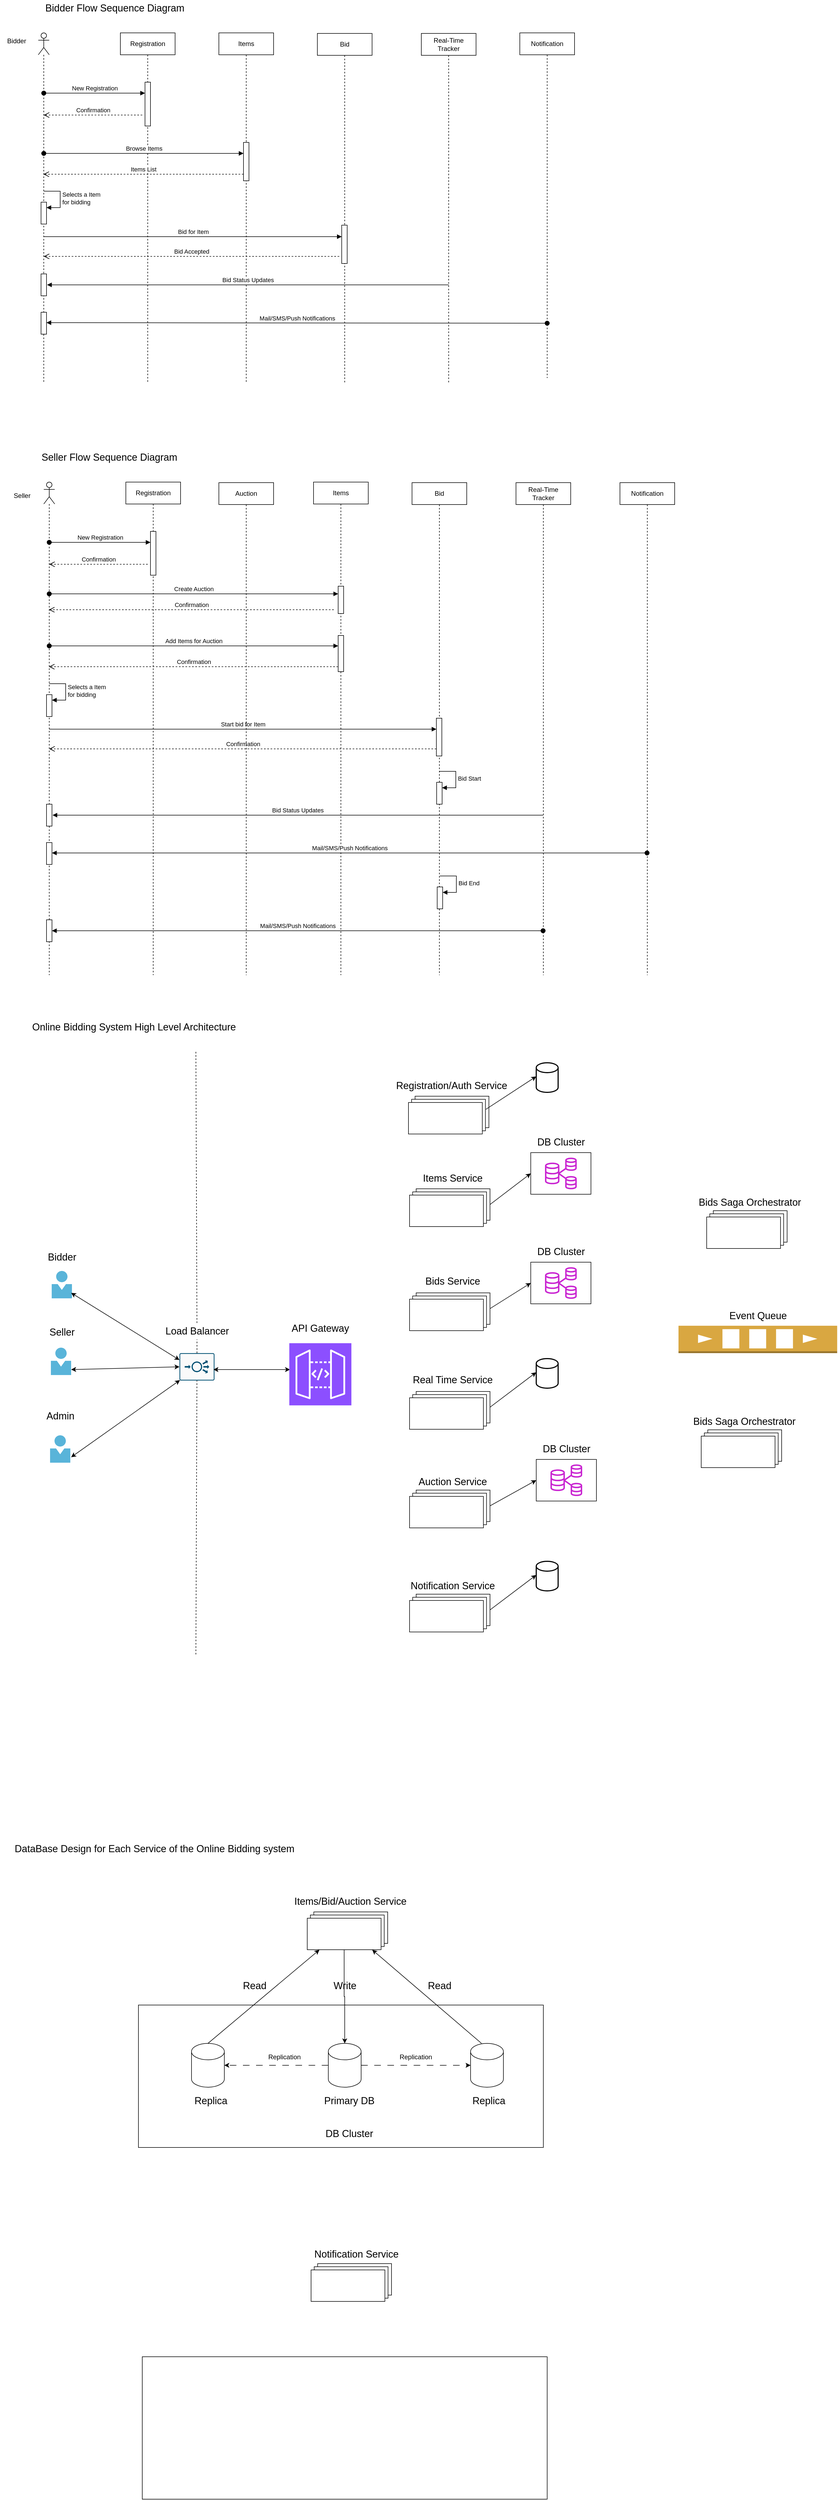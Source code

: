 <mxfile version="22.1.18" type="github">
  <diagram name="Page-1" id="L3jvwrzFWGkAScKGmF_X">
    <mxGraphModel dx="1401" dy="815" grid="1" gridSize="10" guides="1" tooltips="1" connect="1" arrows="1" fold="1" page="1" pageScale="1" pageWidth="827" pageHeight="1169" math="0" shadow="0">
      <root>
        <mxCell id="0" />
        <mxCell id="1" parent="0" />
        <mxCell id="Q0kInKjooUpayYja3JRQ-1" value="" style="shape=umlLifeline;perimeter=lifelinePerimeter;whiteSpace=wrap;html=1;container=1;dropTarget=0;collapsible=0;recursiveResize=0;outlineConnect=0;portConstraint=eastwest;newEdgeStyle={&quot;curved&quot;:0,&quot;rounded&quot;:0};participant=umlActor;" parent="1" vertex="1">
          <mxGeometry x="150" y="80" width="20" height="640" as="geometry" />
        </mxCell>
        <mxCell id="Q0kInKjooUpayYja3JRQ-21" value="" style="html=1;points=[[0,0,0,0,5],[0,1,0,0,-5],[1,0,0,0,5],[1,1,0,0,-5]];perimeter=orthogonalPerimeter;outlineConnect=0;targetShapes=umlLifeline;portConstraint=eastwest;newEdgeStyle={&quot;curved&quot;:0,&quot;rounded&quot;:0};" parent="Q0kInKjooUpayYja3JRQ-1" vertex="1">
          <mxGeometry x="5" y="309" width="10" height="40" as="geometry" />
        </mxCell>
        <mxCell id="Q0kInKjooUpayYja3JRQ-22" value="Selects a Item&lt;br&gt;for bidding" style="html=1;align=left;spacingLeft=2;endArrow=block;rounded=0;edgeStyle=orthogonalEdgeStyle;curved=0;rounded=0;" parent="Q0kInKjooUpayYja3JRQ-1" target="Q0kInKjooUpayYja3JRQ-21" edge="1">
          <mxGeometry relative="1" as="geometry">
            <mxPoint x="10" y="289" as="sourcePoint" />
            <Array as="points">
              <mxPoint x="40" y="319" />
            </Array>
          </mxGeometry>
        </mxCell>
        <mxCell id="Q0kInKjooUpayYja3JRQ-27" value="" style="html=1;points=[[0,0,0,0,5],[0,1,0,0,-5],[1,0,0,0,5],[1,1,0,0,-5]];perimeter=orthogonalPerimeter;outlineConnect=0;targetShapes=umlLifeline;portConstraint=eastwest;newEdgeStyle={&quot;curved&quot;:0,&quot;rounded&quot;:0};" parent="Q0kInKjooUpayYja3JRQ-1" vertex="1">
          <mxGeometry x="5" y="440" width="10" height="40" as="geometry" />
        </mxCell>
        <mxCell id="Q0kInKjooUpayYja3JRQ-28" value="" style="html=1;points=[[0,0,0,0,5],[0,1,0,0,-5],[1,0,0,0,5],[1,1,0,0,-5]];perimeter=orthogonalPerimeter;outlineConnect=0;targetShapes=umlLifeline;portConstraint=eastwest;newEdgeStyle={&quot;curved&quot;:0,&quot;rounded&quot;:0};" parent="Q0kInKjooUpayYja3JRQ-1" vertex="1">
          <mxGeometry x="5" y="510" width="10" height="40" as="geometry" />
        </mxCell>
        <mxCell id="Q0kInKjooUpayYja3JRQ-2" value="Registration" style="shape=umlLifeline;perimeter=lifelinePerimeter;whiteSpace=wrap;html=1;container=1;dropTarget=0;collapsible=0;recursiveResize=0;outlineConnect=0;portConstraint=eastwest;newEdgeStyle={&quot;curved&quot;:0,&quot;rounded&quot;:0};" parent="1" vertex="1">
          <mxGeometry x="300" y="80" width="100" height="640" as="geometry" />
        </mxCell>
        <mxCell id="Q0kInKjooUpayYja3JRQ-10" value="" style="html=1;points=[[0,0,0,0,5],[0,1,0,0,-5],[1,0,0,0,5],[1,1,0,0,-5]];perimeter=orthogonalPerimeter;outlineConnect=0;targetShapes=umlLifeline;portConstraint=eastwest;newEdgeStyle={&quot;curved&quot;:0,&quot;rounded&quot;:0};" parent="Q0kInKjooUpayYja3JRQ-2" vertex="1">
          <mxGeometry x="45" y="90" width="10" height="80" as="geometry" />
        </mxCell>
        <mxCell id="Q0kInKjooUpayYja3JRQ-3" value="Items" style="shape=umlLifeline;perimeter=lifelinePerimeter;whiteSpace=wrap;html=1;container=1;dropTarget=0;collapsible=0;recursiveResize=0;outlineConnect=0;portConstraint=eastwest;newEdgeStyle={&quot;curved&quot;:0,&quot;rounded&quot;:0};" parent="1" vertex="1">
          <mxGeometry x="480" y="80" width="100" height="640" as="geometry" />
        </mxCell>
        <mxCell id="Q0kInKjooUpayYja3JRQ-14" value="" style="html=1;points=[[0,0,0,0,5],[0,1,0,0,-5],[1,0,0,0,5],[1,1,0,0,-5]];perimeter=orthogonalPerimeter;outlineConnect=0;targetShapes=umlLifeline;portConstraint=eastwest;newEdgeStyle={&quot;curved&quot;:0,&quot;rounded&quot;:0};" parent="Q0kInKjooUpayYja3JRQ-3" vertex="1">
          <mxGeometry x="45" y="200" width="10" height="70" as="geometry" />
        </mxCell>
        <mxCell id="Q0kInKjooUpayYja3JRQ-4" value="Bid" style="shape=umlLifeline;perimeter=lifelinePerimeter;whiteSpace=wrap;html=1;container=1;dropTarget=0;collapsible=0;recursiveResize=0;outlineConnect=0;portConstraint=eastwest;newEdgeStyle={&quot;curved&quot;:0,&quot;rounded&quot;:0};" parent="1" vertex="1">
          <mxGeometry x="660" y="81" width="100" height="640" as="geometry" />
        </mxCell>
        <mxCell id="Q0kInKjooUpayYja3JRQ-24" value="" style="html=1;points=[[0,0,0,0,5],[0,1,0,0,-5],[1,0,0,0,5],[1,1,0,0,-5]];perimeter=orthogonalPerimeter;outlineConnect=0;targetShapes=umlLifeline;portConstraint=eastwest;newEdgeStyle={&quot;curved&quot;:0,&quot;rounded&quot;:0};" parent="Q0kInKjooUpayYja3JRQ-4" vertex="1">
          <mxGeometry x="44.5" y="350" width="10" height="70" as="geometry" />
        </mxCell>
        <mxCell id="Q0kInKjooUpayYja3JRQ-5" value="Real-Time Tracker" style="shape=umlLifeline;perimeter=lifelinePerimeter;whiteSpace=wrap;html=1;container=1;dropTarget=0;collapsible=0;recursiveResize=0;outlineConnect=0;portConstraint=eastwest;newEdgeStyle={&quot;curved&quot;:0,&quot;rounded&quot;:0};" parent="1" vertex="1">
          <mxGeometry x="850" y="81" width="100" height="640" as="geometry" />
        </mxCell>
        <mxCell id="Q0kInKjooUpayYja3JRQ-6" value="Bidder" style="text;html=1;align=center;verticalAlign=middle;resizable=0;points=[];autosize=1;strokeColor=none;fillColor=none;" parent="1" vertex="1">
          <mxGeometry x="80" y="80" width="60" height="30" as="geometry" />
        </mxCell>
        <mxCell id="Q0kInKjooUpayYja3JRQ-12" value="New Registration" style="html=1;verticalAlign=bottom;startArrow=oval;startFill=1;endArrow=block;startSize=8;curved=0;rounded=0;" parent="1" target="Q0kInKjooUpayYja3JRQ-10" edge="1">
          <mxGeometry width="60" relative="1" as="geometry">
            <mxPoint x="160" y="190" as="sourcePoint" />
            <mxPoint x="220" y="190" as="targetPoint" />
          </mxGeometry>
        </mxCell>
        <mxCell id="Q0kInKjooUpayYja3JRQ-13" value="Confirmation" style="html=1;verticalAlign=bottom;endArrow=open;dashed=1;endSize=8;curved=0;rounded=0;" parent="1" edge="1">
          <mxGeometry relative="1" as="geometry">
            <mxPoint x="340" y="230" as="sourcePoint" />
            <mxPoint x="160" y="230" as="targetPoint" />
          </mxGeometry>
        </mxCell>
        <mxCell id="Q0kInKjooUpayYja3JRQ-17" value="Browse Items" style="html=1;verticalAlign=bottom;startArrow=oval;startFill=1;endArrow=block;startSize=8;curved=0;rounded=0;" parent="1" target="Q0kInKjooUpayYja3JRQ-14" edge="1">
          <mxGeometry width="60" relative="1" as="geometry">
            <mxPoint x="160" y="300" as="sourcePoint" />
            <mxPoint x="550" y="300" as="targetPoint" />
          </mxGeometry>
        </mxCell>
        <mxCell id="Q0kInKjooUpayYja3JRQ-18" value="Items List" style="html=1;verticalAlign=bottom;endArrow=open;dashed=1;endSize=8;curved=0;rounded=0;exitX=0;exitY=1;exitDx=0;exitDy=-5;exitPerimeter=0;" parent="1" edge="1">
          <mxGeometry relative="1" as="geometry">
            <mxPoint x="525" y="338" as="sourcePoint" />
            <mxPoint x="159.5" y="338" as="targetPoint" />
          </mxGeometry>
        </mxCell>
        <mxCell id="Q0kInKjooUpayYja3JRQ-19" value="Notification" style="shape=umlLifeline;perimeter=lifelinePerimeter;whiteSpace=wrap;html=1;container=1;dropTarget=0;collapsible=0;recursiveResize=0;outlineConnect=0;portConstraint=eastwest;newEdgeStyle={&quot;curved&quot;:0,&quot;rounded&quot;:0};" parent="1" vertex="1">
          <mxGeometry x="1030" y="80" width="100" height="630" as="geometry" />
        </mxCell>
        <mxCell id="Q0kInKjooUpayYja3JRQ-20" value="Bid for Item" style="html=1;verticalAlign=bottom;endArrow=block;curved=0;rounded=0;" parent="1" edge="1">
          <mxGeometry width="80" relative="1" as="geometry">
            <mxPoint x="160" y="452" as="sourcePoint" />
            <mxPoint x="704.5" y="452" as="targetPoint" />
          </mxGeometry>
        </mxCell>
        <mxCell id="Q0kInKjooUpayYja3JRQ-23" value="Bid Accepted" style="html=1;verticalAlign=bottom;endArrow=open;dashed=1;endSize=8;curved=0;rounded=0;" parent="1" edge="1">
          <mxGeometry relative="1" as="geometry">
            <mxPoint x="700" y="488" as="sourcePoint" />
            <mxPoint x="160" y="488" as="targetPoint" />
          </mxGeometry>
        </mxCell>
        <mxCell id="Q0kInKjooUpayYja3JRQ-26" value="Bid Status Updates" style="html=1;verticalAlign=bottom;endArrow=block;curved=0;rounded=0;" parent="1" edge="1">
          <mxGeometry width="80" relative="1" as="geometry">
            <mxPoint x="900" y="540" as="sourcePoint" />
            <mxPoint x="166" y="540" as="targetPoint" />
          </mxGeometry>
        </mxCell>
        <mxCell id="Q0kInKjooUpayYja3JRQ-29" value="Mail/SMS/Push Notifications" style="html=1;verticalAlign=bottom;startArrow=oval;endArrow=block;startSize=8;curved=0;rounded=0;entryX=1;entryY=0;entryDx=0;entryDy=5;entryPerimeter=0;" parent="1" edge="1">
          <mxGeometry relative="1" as="geometry">
            <mxPoint x="1080" y="610" as="sourcePoint" />
            <mxPoint x="165" y="609" as="targetPoint" />
          </mxGeometry>
        </mxCell>
        <mxCell id="Q0kInKjooUpayYja3JRQ-30" value="&lt;font size=&quot;4&quot;&gt;Bidder Flow Sequence Diagram&lt;/font&gt;" style="text;html=1;strokeColor=none;fillColor=none;align=center;verticalAlign=middle;whiteSpace=wrap;rounded=0;" parent="1" vertex="1">
          <mxGeometry x="140" y="20" width="300" height="30" as="geometry" />
        </mxCell>
        <mxCell id="v1MB2iMBbkdJwxnS_LM0-1" value="" style="shape=umlLifeline;perimeter=lifelinePerimeter;whiteSpace=wrap;html=1;container=1;dropTarget=0;collapsible=0;recursiveResize=0;outlineConnect=0;portConstraint=eastwest;newEdgeStyle={&quot;curved&quot;:0,&quot;rounded&quot;:0};participant=umlActor;" parent="1" vertex="1">
          <mxGeometry x="160" y="900" width="20" height="900" as="geometry" />
        </mxCell>
        <mxCell id="v1MB2iMBbkdJwxnS_LM0-2" value="" style="html=1;points=[[0,0,0,0,5],[0,1,0,0,-5],[1,0,0,0,5],[1,1,0,0,-5]];perimeter=orthogonalPerimeter;outlineConnect=0;targetShapes=umlLifeline;portConstraint=eastwest;newEdgeStyle={&quot;curved&quot;:0,&quot;rounded&quot;:0};" parent="v1MB2iMBbkdJwxnS_LM0-1" vertex="1">
          <mxGeometry x="5" y="388" width="10" height="40" as="geometry" />
        </mxCell>
        <mxCell id="v1MB2iMBbkdJwxnS_LM0-3" value="Selects a Item&lt;br&gt;for bidding" style="html=1;align=left;spacingLeft=2;endArrow=block;rounded=0;edgeStyle=orthogonalEdgeStyle;curved=0;rounded=0;" parent="v1MB2iMBbkdJwxnS_LM0-1" target="v1MB2iMBbkdJwxnS_LM0-2" edge="1">
          <mxGeometry relative="1" as="geometry">
            <mxPoint x="10" y="368" as="sourcePoint" />
            <Array as="points">
              <mxPoint x="40" y="398" />
            </Array>
          </mxGeometry>
        </mxCell>
        <mxCell id="v1MB2iMBbkdJwxnS_LM0-4" value="" style="html=1;points=[[0,0,0,0,5],[0,1,0,0,-5],[1,0,0,0,5],[1,1,0,0,-5]];perimeter=orthogonalPerimeter;outlineConnect=0;targetShapes=umlLifeline;portConstraint=eastwest;newEdgeStyle={&quot;curved&quot;:0,&quot;rounded&quot;:0};" parent="v1MB2iMBbkdJwxnS_LM0-1" vertex="1">
          <mxGeometry x="5" y="588" width="10" height="40" as="geometry" />
        </mxCell>
        <mxCell id="v1MB2iMBbkdJwxnS_LM0-5" value="" style="html=1;points=[[0,0,0,0,5],[0,1,0,0,-5],[1,0,0,0,5],[1,1,0,0,-5]];perimeter=orthogonalPerimeter;outlineConnect=0;targetShapes=umlLifeline;portConstraint=eastwest;newEdgeStyle={&quot;curved&quot;:0,&quot;rounded&quot;:0};" parent="v1MB2iMBbkdJwxnS_LM0-1" vertex="1">
          <mxGeometry x="5" y="658" width="10" height="40" as="geometry" />
        </mxCell>
        <mxCell id="v1MB2iMBbkdJwxnS_LM0-30" value="" style="html=1;points=[[0,0,0,0,5],[0,1,0,0,-5],[1,0,0,0,5],[1,1,0,0,-5]];perimeter=orthogonalPerimeter;outlineConnect=0;targetShapes=umlLifeline;portConstraint=eastwest;newEdgeStyle={&quot;curved&quot;:0,&quot;rounded&quot;:0};" parent="v1MB2iMBbkdJwxnS_LM0-1" vertex="1">
          <mxGeometry x="5" y="799" width="10" height="40" as="geometry" />
        </mxCell>
        <mxCell id="v1MB2iMBbkdJwxnS_LM0-6" value="Registration" style="shape=umlLifeline;perimeter=lifelinePerimeter;whiteSpace=wrap;html=1;container=1;dropTarget=0;collapsible=0;recursiveResize=0;outlineConnect=0;portConstraint=eastwest;newEdgeStyle={&quot;curved&quot;:0,&quot;rounded&quot;:0};" parent="1" vertex="1">
          <mxGeometry x="310" y="900" width="100" height="900" as="geometry" />
        </mxCell>
        <mxCell id="v1MB2iMBbkdJwxnS_LM0-7" value="" style="html=1;points=[[0,0,0,0,5],[0,1,0,0,-5],[1,0,0,0,5],[1,1,0,0,-5]];perimeter=orthogonalPerimeter;outlineConnect=0;targetShapes=umlLifeline;portConstraint=eastwest;newEdgeStyle={&quot;curved&quot;:0,&quot;rounded&quot;:0};" parent="v1MB2iMBbkdJwxnS_LM0-6" vertex="1">
          <mxGeometry x="45" y="90" width="10" height="80" as="geometry" />
        </mxCell>
        <mxCell id="v1MB2iMBbkdJwxnS_LM0-8" value="Items" style="shape=umlLifeline;perimeter=lifelinePerimeter;whiteSpace=wrap;html=1;container=1;dropTarget=0;collapsible=0;recursiveResize=0;outlineConnect=0;portConstraint=eastwest;newEdgeStyle={&quot;curved&quot;:0,&quot;rounded&quot;:0};" parent="1" vertex="1">
          <mxGeometry x="653" y="900" width="100" height="900" as="geometry" />
        </mxCell>
        <mxCell id="v1MB2iMBbkdJwxnS_LM0-9" value="" style="html=1;points=[[0,0,0,0,5],[0,1,0,0,-5],[1,0,0,0,5],[1,1,0,0,-5]];perimeter=orthogonalPerimeter;outlineConnect=0;targetShapes=umlLifeline;portConstraint=eastwest;newEdgeStyle={&quot;curved&quot;:0,&quot;rounded&quot;:0};" parent="v1MB2iMBbkdJwxnS_LM0-8" vertex="1">
          <mxGeometry x="45" y="280" width="10" height="66" as="geometry" />
        </mxCell>
        <mxCell id="gkur9QZYIPsFpCCFNE2N-3" value="" style="html=1;points=[[0,0,0,0,5],[0,1,0,0,-5],[1,0,0,0,5],[1,1,0,0,-5]];perimeter=orthogonalPerimeter;outlineConnect=0;targetShapes=umlLifeline;portConstraint=eastwest;newEdgeStyle={&quot;curved&quot;:0,&quot;rounded&quot;:0};" parent="v1MB2iMBbkdJwxnS_LM0-8" vertex="1">
          <mxGeometry x="45" y="190" width="10" height="50" as="geometry" />
        </mxCell>
        <mxCell id="v1MB2iMBbkdJwxnS_LM0-10" value="Bid" style="shape=umlLifeline;perimeter=lifelinePerimeter;whiteSpace=wrap;html=1;container=1;dropTarget=0;collapsible=0;recursiveResize=0;outlineConnect=0;portConstraint=eastwest;newEdgeStyle={&quot;curved&quot;:0,&quot;rounded&quot;:0};" parent="1" vertex="1">
          <mxGeometry x="833" y="901" width="100" height="899" as="geometry" />
        </mxCell>
        <mxCell id="v1MB2iMBbkdJwxnS_LM0-11" value="" style="html=1;points=[[0,0,0,0,5],[0,1,0,0,-5],[1,0,0,0,5],[1,1,0,0,-5]];perimeter=orthogonalPerimeter;outlineConnect=0;targetShapes=umlLifeline;portConstraint=eastwest;newEdgeStyle={&quot;curved&quot;:0,&quot;rounded&quot;:0};" parent="v1MB2iMBbkdJwxnS_LM0-10" vertex="1">
          <mxGeometry x="44.5" y="430" width="10" height="69" as="geometry" />
        </mxCell>
        <mxCell id="v1MB2iMBbkdJwxnS_LM0-24" value="" style="html=1;points=[[0,0,0,0,5],[0,1,0,0,-5],[1,0,0,0,5],[1,1,0,0,-5]];perimeter=orthogonalPerimeter;outlineConnect=0;targetShapes=umlLifeline;portConstraint=eastwest;newEdgeStyle={&quot;curved&quot;:0,&quot;rounded&quot;:0};" parent="v1MB2iMBbkdJwxnS_LM0-10" vertex="1">
          <mxGeometry x="45" y="547" width="10" height="40" as="geometry" />
        </mxCell>
        <mxCell id="v1MB2iMBbkdJwxnS_LM0-25" value="Bid Start" style="html=1;align=left;spacingLeft=2;endArrow=block;rounded=0;edgeStyle=orthogonalEdgeStyle;curved=0;rounded=0;" parent="v1MB2iMBbkdJwxnS_LM0-10" target="v1MB2iMBbkdJwxnS_LM0-24" edge="1">
          <mxGeometry relative="1" as="geometry">
            <mxPoint x="50" y="527" as="sourcePoint" />
            <Array as="points">
              <mxPoint x="80" y="557" />
            </Array>
          </mxGeometry>
        </mxCell>
        <mxCell id="v1MB2iMBbkdJwxnS_LM0-26" value="" style="html=1;points=[[0,0,0,0,5],[0,1,0,0,-5],[1,0,0,0,5],[1,1,0,0,-5]];perimeter=orthogonalPerimeter;outlineConnect=0;targetShapes=umlLifeline;portConstraint=eastwest;newEdgeStyle={&quot;curved&quot;:0,&quot;rounded&quot;:0};" parent="v1MB2iMBbkdJwxnS_LM0-10" vertex="1">
          <mxGeometry x="46" y="738" width="10" height="40" as="geometry" />
        </mxCell>
        <mxCell id="v1MB2iMBbkdJwxnS_LM0-27" value="Bid End" style="html=1;align=left;spacingLeft=2;endArrow=block;rounded=0;edgeStyle=orthogonalEdgeStyle;curved=0;rounded=0;" parent="v1MB2iMBbkdJwxnS_LM0-10" target="v1MB2iMBbkdJwxnS_LM0-26" edge="1">
          <mxGeometry relative="1" as="geometry">
            <mxPoint x="51" y="718" as="sourcePoint" />
            <Array as="points">
              <mxPoint x="81" y="748" />
            </Array>
          </mxGeometry>
        </mxCell>
        <mxCell id="v1MB2iMBbkdJwxnS_LM0-12" value="Real-Time Tracker" style="shape=umlLifeline;perimeter=lifelinePerimeter;whiteSpace=wrap;html=1;container=1;dropTarget=0;collapsible=0;recursiveResize=0;outlineConnect=0;portConstraint=eastwest;newEdgeStyle={&quot;curved&quot;:0,&quot;rounded&quot;:0};" parent="1" vertex="1">
          <mxGeometry x="1023" y="901" width="100" height="899" as="geometry" />
        </mxCell>
        <mxCell id="v1MB2iMBbkdJwxnS_LM0-13" value="New Registration" style="html=1;verticalAlign=bottom;startArrow=oval;startFill=1;endArrow=block;startSize=8;curved=0;rounded=0;" parent="1" target="v1MB2iMBbkdJwxnS_LM0-7" edge="1">
          <mxGeometry width="60" relative="1" as="geometry">
            <mxPoint x="170" y="1010" as="sourcePoint" />
            <mxPoint x="230" y="1010" as="targetPoint" />
          </mxGeometry>
        </mxCell>
        <mxCell id="v1MB2iMBbkdJwxnS_LM0-14" value="Confirmation" style="html=1;verticalAlign=bottom;endArrow=open;dashed=1;endSize=8;curved=0;rounded=0;" parent="1" edge="1">
          <mxGeometry relative="1" as="geometry">
            <mxPoint x="350" y="1050" as="sourcePoint" />
            <mxPoint x="170" y="1050" as="targetPoint" />
          </mxGeometry>
        </mxCell>
        <mxCell id="v1MB2iMBbkdJwxnS_LM0-15" value="Add Items for Auction" style="html=1;verticalAlign=bottom;startArrow=oval;startFill=1;endArrow=block;startSize=8;curved=0;rounded=0;" parent="1" edge="1">
          <mxGeometry width="60" relative="1" as="geometry">
            <mxPoint x="170" y="1199" as="sourcePoint" />
            <mxPoint x="698" y="1199" as="targetPoint" />
          </mxGeometry>
        </mxCell>
        <mxCell id="v1MB2iMBbkdJwxnS_LM0-16" value="Confirmation" style="html=1;verticalAlign=bottom;endArrow=open;dashed=1;endSize=8;curved=0;rounded=0;" parent="1" edge="1">
          <mxGeometry relative="1" as="geometry">
            <mxPoint x="698" y="1237" as="sourcePoint" />
            <mxPoint x="169.5" y="1237" as="targetPoint" />
          </mxGeometry>
        </mxCell>
        <mxCell id="v1MB2iMBbkdJwxnS_LM0-17" value="Start bid for Item" style="html=1;verticalAlign=bottom;endArrow=block;curved=0;rounded=0;" parent="1" target="v1MB2iMBbkdJwxnS_LM0-11" edge="1">
          <mxGeometry width="80" relative="1" as="geometry">
            <mxPoint x="170" y="1351" as="sourcePoint" />
            <mxPoint x="870" y="1351" as="targetPoint" />
          </mxGeometry>
        </mxCell>
        <mxCell id="v1MB2iMBbkdJwxnS_LM0-18" value="Confirmation" style="html=1;verticalAlign=bottom;endArrow=open;dashed=1;endSize=8;curved=0;rounded=0;" parent="1" source="v1MB2iMBbkdJwxnS_LM0-11" edge="1">
          <mxGeometry relative="1" as="geometry">
            <mxPoint x="710" y="1387" as="sourcePoint" />
            <mxPoint x="170" y="1387" as="targetPoint" />
          </mxGeometry>
        </mxCell>
        <mxCell id="v1MB2iMBbkdJwxnS_LM0-19" value="Bid Status Updates" style="html=1;verticalAlign=bottom;endArrow=block;curved=0;rounded=0;" parent="1" source="v1MB2iMBbkdJwxnS_LM0-12" edge="1">
          <mxGeometry width="80" relative="1" as="geometry">
            <mxPoint x="882.5" y="1508" as="sourcePoint" />
            <mxPoint x="176" y="1508" as="targetPoint" />
          </mxGeometry>
        </mxCell>
        <mxCell id="v1MB2iMBbkdJwxnS_LM0-20" value="Mail/SMS/Push Notifications" style="html=1;verticalAlign=bottom;startArrow=oval;endArrow=block;startSize=8;curved=0;rounded=0;entryX=1;entryY=0;entryDx=0;entryDy=5;entryPerimeter=0;" parent="1" source="v1MB2iMBbkdJwxnS_LM0-23" edge="1">
          <mxGeometry relative="1" as="geometry">
            <mxPoint x="1072.5" y="1577" as="sourcePoint" />
            <mxPoint x="175" y="1577" as="targetPoint" />
          </mxGeometry>
        </mxCell>
        <mxCell id="v1MB2iMBbkdJwxnS_LM0-21" value="&lt;font size=&quot;4&quot;&gt;Seller Flow Sequence Diagram&lt;/font&gt;" style="text;html=1;strokeColor=none;fillColor=none;align=center;verticalAlign=middle;whiteSpace=wrap;rounded=0;" parent="1" vertex="1">
          <mxGeometry x="130" y="840" width="300" height="30" as="geometry" />
        </mxCell>
        <mxCell id="v1MB2iMBbkdJwxnS_LM0-22" value="Seller" style="text;html=1;align=center;verticalAlign=middle;resizable=0;points=[];autosize=1;strokeColor=none;fillColor=none;" parent="1" vertex="1">
          <mxGeometry x="95" y="910" width="50" height="30" as="geometry" />
        </mxCell>
        <mxCell id="v1MB2iMBbkdJwxnS_LM0-23" value="Notification" style="shape=umlLifeline;perimeter=lifelinePerimeter;whiteSpace=wrap;html=1;container=1;dropTarget=0;collapsible=0;recursiveResize=0;outlineConnect=0;portConstraint=eastwest;newEdgeStyle={&quot;curved&quot;:0,&quot;rounded&quot;:0};" parent="1" vertex="1">
          <mxGeometry x="1213" y="901" width="100" height="899" as="geometry" />
        </mxCell>
        <mxCell id="v1MB2iMBbkdJwxnS_LM0-29" value="Mail/SMS/Push Notifications" style="html=1;verticalAlign=bottom;startArrow=oval;endArrow=block;startSize=8;curved=0;rounded=0;entryX=1;entryY=0;entryDx=0;entryDy=5;entryPerimeter=0;" parent="1" edge="1">
          <mxGeometry relative="1" as="geometry">
            <mxPoint x="1072.5" y="1719" as="sourcePoint" />
            <mxPoint x="175" y="1719" as="targetPoint" />
          </mxGeometry>
        </mxCell>
        <mxCell id="gkur9QZYIPsFpCCFNE2N-1" value="Auction" style="shape=umlLifeline;perimeter=lifelinePerimeter;whiteSpace=wrap;html=1;container=1;dropTarget=0;collapsible=0;recursiveResize=0;outlineConnect=0;portConstraint=eastwest;newEdgeStyle={&quot;curved&quot;:0,&quot;rounded&quot;:0};" parent="1" vertex="1">
          <mxGeometry x="480" y="901" width="100" height="899" as="geometry" />
        </mxCell>
        <mxCell id="gkur9QZYIPsFpCCFNE2N-2" value="Create Auction" style="html=1;verticalAlign=bottom;startArrow=oval;startFill=1;endArrow=block;startSize=8;curved=0;rounded=0;" parent="1" edge="1">
          <mxGeometry width="60" relative="1" as="geometry">
            <mxPoint x="170" y="1104" as="sourcePoint" />
            <mxPoint x="698" y="1104" as="targetPoint" />
          </mxGeometry>
        </mxCell>
        <mxCell id="gkur9QZYIPsFpCCFNE2N-4" value="Confirmation" style="html=1;verticalAlign=bottom;endArrow=open;dashed=1;endSize=8;curved=0;rounded=0;" parent="1" edge="1">
          <mxGeometry relative="1" as="geometry">
            <mxPoint x="690" y="1133" as="sourcePoint" />
            <mxPoint x="169.5" y="1133" as="targetPoint" />
          </mxGeometry>
        </mxCell>
        <mxCell id="P6VUJAePvn_elJARz-7v-1" value="&lt;font size=&quot;4&quot;&gt;Online Bidding System High Level Architecture&lt;/font&gt;" style="text;html=1;strokeColor=none;fillColor=none;align=center;verticalAlign=middle;whiteSpace=wrap;rounded=0;" vertex="1" parent="1">
          <mxGeometry x="130" y="1880" width="390" height="30" as="geometry" />
        </mxCell>
        <mxCell id="P6VUJAePvn_elJARz-7v-14" value="" style="group" vertex="1" connectable="0" parent="1">
          <mxGeometry x="160" y="2300" width="73" height="390" as="geometry" />
        </mxCell>
        <mxCell id="P6VUJAePvn_elJARz-7v-2" value="" style="image;sketch=0;aspect=fixed;html=1;points=[];align=center;fontSize=12;image=img/lib/mscae/Person.svg;" vertex="1" parent="P6VUJAePvn_elJARz-7v-14">
          <mxGeometry x="14.5" y="40" width="37" height="50" as="geometry" />
        </mxCell>
        <mxCell id="P6VUJAePvn_elJARz-7v-3" value="" style="image;sketch=0;aspect=fixed;html=1;points=[];align=center;fontSize=12;image=img/lib/mscae/Person.svg;" vertex="1" parent="P6VUJAePvn_elJARz-7v-14">
          <mxGeometry x="13" y="180" width="37" height="50" as="geometry" />
        </mxCell>
        <mxCell id="P6VUJAePvn_elJARz-7v-4" value="" style="image;sketch=0;aspect=fixed;html=1;points=[];align=center;fontSize=12;image=img/lib/mscae/Person.svg;" vertex="1" parent="P6VUJAePvn_elJARz-7v-14">
          <mxGeometry x="11.5" y="340" width="37" height="50" as="geometry" />
        </mxCell>
        <mxCell id="P6VUJAePvn_elJARz-7v-5" value="&lt;font style=&quot;font-size: 18px;&quot;&gt;Bidder&lt;/font&gt;" style="text;html=1;align=center;verticalAlign=middle;resizable=0;points=[];autosize=1;strokeColor=none;fillColor=none;" vertex="1" parent="P6VUJAePvn_elJARz-7v-14">
          <mxGeometry x="-7" width="80" height="30" as="geometry" />
        </mxCell>
        <mxCell id="P6VUJAePvn_elJARz-7v-6" value="&lt;font style=&quot;font-size: 18px;&quot;&gt;Seller&lt;/font&gt;" style="text;html=1;align=center;verticalAlign=middle;resizable=0;points=[];autosize=1;strokeColor=none;fillColor=none;" vertex="1" parent="P6VUJAePvn_elJARz-7v-14">
          <mxGeometry x="-2" y="137" width="70" height="30" as="geometry" />
        </mxCell>
        <mxCell id="P6VUJAePvn_elJARz-7v-7" value="&lt;font style=&quot;font-size: 18px;&quot;&gt;Admin&lt;/font&gt;" style="text;html=1;align=center;verticalAlign=middle;resizable=0;points=[];autosize=1;strokeColor=none;fillColor=none;" vertex="1" parent="P6VUJAePvn_elJARz-7v-14">
          <mxGeometry x="-5" y="290" width="70" height="30" as="geometry" />
        </mxCell>
        <mxCell id="P6VUJAePvn_elJARz-7v-98" value="" style="endArrow=classic;startArrow=classic;html=1;rounded=0;entryX=0;entryY=0.25;entryDx=0;entryDy=0;entryPerimeter=0;" edge="1" parent="P6VUJAePvn_elJARz-7v-14" target="P6VUJAePvn_elJARz-7v-8">
          <mxGeometry width="50" height="50" relative="1" as="geometry">
            <mxPoint x="50" y="80" as="sourcePoint" />
            <mxPoint x="100" y="30" as="targetPoint" />
          </mxGeometry>
        </mxCell>
        <mxCell id="P6VUJAePvn_elJARz-7v-99" value="" style="endArrow=classic;startArrow=classic;html=1;rounded=0;entryX=0;entryY=0.5;entryDx=0;entryDy=0;entryPerimeter=0;" edge="1" parent="P6VUJAePvn_elJARz-7v-14" target="P6VUJAePvn_elJARz-7v-8">
          <mxGeometry width="50" height="50" relative="1" as="geometry">
            <mxPoint x="50" y="220" as="sourcePoint" />
            <mxPoint x="100" y="170" as="targetPoint" />
          </mxGeometry>
        </mxCell>
        <mxCell id="P6VUJAePvn_elJARz-7v-100" value="" style="endArrow=classic;startArrow=classic;html=1;rounded=0;entryX=0.015;entryY=0.985;entryDx=0;entryDy=0;entryPerimeter=0;" edge="1" parent="P6VUJAePvn_elJARz-7v-14" target="P6VUJAePvn_elJARz-7v-8">
          <mxGeometry width="50" height="50" relative="1" as="geometry">
            <mxPoint x="50" y="380" as="sourcePoint" />
            <mxPoint x="100" y="330" as="targetPoint" />
          </mxGeometry>
        </mxCell>
        <mxCell id="P6VUJAePvn_elJARz-7v-15" value="" style="group" vertex="1" connectable="0" parent="1">
          <mxGeometry x="390" y="1940" width="120" height="1100" as="geometry" />
        </mxCell>
        <mxCell id="P6VUJAePvn_elJARz-7v-10" value="" style="endArrow=none;dashed=1;html=1;rounded=0;" edge="1" parent="P6VUJAePvn_elJARz-7v-15" source="P6VUJAePvn_elJARz-7v-9">
          <mxGeometry width="50" height="50" relative="1" as="geometry">
            <mxPoint x="48" y="1100" as="sourcePoint" />
            <mxPoint x="48" as="targetPoint" />
          </mxGeometry>
        </mxCell>
        <mxCell id="P6VUJAePvn_elJARz-7v-11" value="" style="endArrow=none;dashed=1;html=1;rounded=0;" edge="1" parent="P6VUJAePvn_elJARz-7v-15" target="P6VUJAePvn_elJARz-7v-8">
          <mxGeometry width="50" height="50" relative="1" as="geometry">
            <mxPoint x="48" y="1100" as="sourcePoint" />
            <mxPoint x="48" as="targetPoint" />
          </mxGeometry>
        </mxCell>
        <mxCell id="P6VUJAePvn_elJARz-7v-13" value="" style="group" vertex="1" connectable="0" parent="P6VUJAePvn_elJARz-7v-15">
          <mxGeometry y="495" width="120" height="146.667" as="geometry" />
        </mxCell>
        <mxCell id="P6VUJAePvn_elJARz-7v-8" value="" style="sketch=0;points=[[0.015,0.015,0],[0.985,0.015,0],[0.985,0.985,0],[0.015,0.985,0],[0.25,0,0],[0.5,0,0],[0.75,0,0],[1,0.25,0],[1,0.5,0],[1,0.75,0],[0.75,1,0],[0.5,1,0],[0.25,1,0],[0,0.75,0],[0,0.5,0],[0,0.25,0]];verticalLabelPosition=bottom;html=1;verticalAlign=top;aspect=fixed;align=center;pointerEvents=1;shape=mxgraph.cisco19.rect;prIcon=load_balancer;fillColor=#FAFAFA;strokeColor=#005073;" vertex="1" parent="P6VUJAePvn_elJARz-7v-13">
          <mxGeometry x="18" y="55.0" width="64" height="50" as="geometry" />
        </mxCell>
        <mxCell id="P6VUJAePvn_elJARz-7v-9" value="&lt;font style=&quot;font-size: 18px;&quot;&gt;Load Balancer&lt;/font&gt;" style="text;html=1;align=center;verticalAlign=middle;resizable=0;points=[];autosize=1;strokeColor=none;fillColor=none;" vertex="1" parent="P6VUJAePvn_elJARz-7v-13">
          <mxGeometry x="-20" width="140" height="30" as="geometry" />
        </mxCell>
        <mxCell id="P6VUJAePvn_elJARz-7v-12" value="" style="endArrow=none;dashed=1;html=1;rounded=0;" edge="1" parent="P6VUJAePvn_elJARz-7v-13" source="P6VUJAePvn_elJARz-7v-8" target="P6VUJAePvn_elJARz-7v-9">
          <mxGeometry width="50" height="50" relative="1" as="geometry">
            <mxPoint x="342" y="4125.0" as="sourcePoint" />
            <mxPoint x="340" y="3575.0" as="targetPoint" />
          </mxGeometry>
        </mxCell>
        <mxCell id="P6VUJAePvn_elJARz-7v-101" value="" style="endArrow=classic;startArrow=classic;html=1;rounded=0;" edge="1" parent="P6VUJAePvn_elJARz-7v-13">
          <mxGeometry width="50" height="50" relative="1" as="geometry">
            <mxPoint x="80" y="85" as="sourcePoint" />
            <mxPoint x="220" y="85" as="targetPoint" />
          </mxGeometry>
        </mxCell>
        <mxCell id="P6VUJAePvn_elJARz-7v-23" value="" style="group" vertex="1" connectable="0" parent="1">
          <mxGeometry x="600" y="2420" width="160" height="171" as="geometry" />
        </mxCell>
        <mxCell id="P6VUJAePvn_elJARz-7v-20" value="" style="sketch=0;points=[[0,0,0],[0.25,0,0],[0.5,0,0],[0.75,0,0],[1,0,0],[0,1,0],[0.25,1,0],[0.5,1,0],[0.75,1,0],[1,1,0],[0,0.25,0],[0,0.5,0],[0,0.75,0],[1,0.25,0],[1,0.5,0],[1,0.75,0]];outlineConnect=0;fontColor=#232F3E;fillColor=#8C4FFF;strokeColor=#ffffff;dashed=0;verticalLabelPosition=bottom;verticalAlign=top;align=center;html=1;fontSize=12;fontStyle=0;aspect=fixed;shape=mxgraph.aws4.resourceIcon;resIcon=mxgraph.aws4.api_gateway;" vertex="1" parent="P6VUJAePvn_elJARz-7v-23">
          <mxGeometry x="8.727" y="51.911" width="113.455" height="113.455" as="geometry" />
        </mxCell>
        <mxCell id="P6VUJAePvn_elJARz-7v-22" value="&lt;font style=&quot;font-size: 18px;&quot;&gt;API Gateway&lt;/font&gt;" style="text;html=1;align=center;verticalAlign=middle;resizable=0;points=[];autosize=1;strokeColor=none;fillColor=none;" vertex="1" parent="P6VUJAePvn_elJARz-7v-23">
          <mxGeometry x="0.459" y="10" width="130" height="30" as="geometry" />
        </mxCell>
        <mxCell id="P6VUJAePvn_elJARz-7v-40" value="" style="group" vertex="1" connectable="0" parent="1">
          <mxGeometry x="825" y="1991" width="195" height="99" as="geometry" />
        </mxCell>
        <mxCell id="P6VUJAePvn_elJARz-7v-34" value="" style="group" vertex="1" connectable="0" parent="P6VUJAePvn_elJARz-7v-40">
          <mxGeometry x="1.5" y="30" width="147" height="69" as="geometry" />
        </mxCell>
        <mxCell id="P6VUJAePvn_elJARz-7v-32" value="" style="rounded=0;whiteSpace=wrap;html=1;container=0;" vertex="1" parent="P6VUJAePvn_elJARz-7v-34">
          <mxGeometry x="12.072" width="134.928" height="57.5" as="geometry" />
        </mxCell>
        <mxCell id="P6VUJAePvn_elJARz-7v-31" value="" style="rounded=0;whiteSpace=wrap;html=1;container=0;" vertex="1" parent="P6VUJAePvn_elJARz-7v-34">
          <mxGeometry x="5.729" y="5.663" width="134.928" height="57.5" as="geometry" />
        </mxCell>
        <mxCell id="P6VUJAePvn_elJARz-7v-28" value="" style="rounded=0;whiteSpace=wrap;html=1;container=0;" vertex="1" parent="P6VUJAePvn_elJARz-7v-34">
          <mxGeometry y="11.5" width="134.928" height="57.5" as="geometry" />
        </mxCell>
        <mxCell id="P6VUJAePvn_elJARz-7v-39" value="&lt;font style=&quot;font-size: 18px;&quot;&gt;Registration/Auth Service&lt;/font&gt;" style="text;html=1;align=center;verticalAlign=middle;resizable=0;points=[];autosize=1;strokeColor=none;fillColor=none;" vertex="1" parent="P6VUJAePvn_elJARz-7v-40">
          <mxGeometry x="-35" y="-4" width="230" height="30" as="geometry" />
        </mxCell>
        <mxCell id="P6VUJAePvn_elJARz-7v-41" value="" style="group" vertex="1" connectable="0" parent="1">
          <mxGeometry x="827" y="2160" width="160" height="99" as="geometry" />
        </mxCell>
        <mxCell id="P6VUJAePvn_elJARz-7v-42" value="" style="group" vertex="1" connectable="0" parent="P6VUJAePvn_elJARz-7v-41">
          <mxGeometry x="1.5" y="30" width="147" height="69" as="geometry" />
        </mxCell>
        <mxCell id="P6VUJAePvn_elJARz-7v-43" value="" style="rounded=0;whiteSpace=wrap;html=1;container=0;" vertex="1" parent="P6VUJAePvn_elJARz-7v-42">
          <mxGeometry x="12.072" width="134.928" height="57.5" as="geometry" />
        </mxCell>
        <mxCell id="P6VUJAePvn_elJARz-7v-44" value="" style="rounded=0;whiteSpace=wrap;html=1;container=0;" vertex="1" parent="P6VUJAePvn_elJARz-7v-42">
          <mxGeometry x="5.729" y="5.663" width="134.928" height="57.5" as="geometry" />
        </mxCell>
        <mxCell id="P6VUJAePvn_elJARz-7v-45" value="" style="rounded=0;whiteSpace=wrap;html=1;container=0;" vertex="1" parent="P6VUJAePvn_elJARz-7v-42">
          <mxGeometry y="11.5" width="134.928" height="57.5" as="geometry" />
        </mxCell>
        <mxCell id="P6VUJAePvn_elJARz-7v-46" value="&lt;font style=&quot;font-size: 18px;&quot;&gt;Items Service&lt;/font&gt;" style="text;html=1;align=center;verticalAlign=middle;resizable=0;points=[];autosize=1;strokeColor=none;fillColor=none;" vertex="1" parent="P6VUJAePvn_elJARz-7v-41">
          <mxGeometry x="15" y="-4" width="130" height="30" as="geometry" />
        </mxCell>
        <mxCell id="P6VUJAePvn_elJARz-7v-47" value="" style="group" vertex="1" connectable="0" parent="1">
          <mxGeometry x="827" y="2350" width="160" height="99" as="geometry" />
        </mxCell>
        <mxCell id="P6VUJAePvn_elJARz-7v-48" value="" style="group" vertex="1" connectable="0" parent="P6VUJAePvn_elJARz-7v-47">
          <mxGeometry x="1.5" y="30" width="147" height="69" as="geometry" />
        </mxCell>
        <mxCell id="P6VUJAePvn_elJARz-7v-49" value="" style="rounded=0;whiteSpace=wrap;html=1;container=0;" vertex="1" parent="P6VUJAePvn_elJARz-7v-48">
          <mxGeometry x="12.072" width="134.928" height="57.5" as="geometry" />
        </mxCell>
        <mxCell id="P6VUJAePvn_elJARz-7v-50" value="" style="rounded=0;whiteSpace=wrap;html=1;container=0;" vertex="1" parent="P6VUJAePvn_elJARz-7v-48">
          <mxGeometry x="5.729" y="5.663" width="134.928" height="57.5" as="geometry" />
        </mxCell>
        <mxCell id="P6VUJAePvn_elJARz-7v-51" value="" style="rounded=0;whiteSpace=wrap;html=1;container=0;" vertex="1" parent="P6VUJAePvn_elJARz-7v-48">
          <mxGeometry y="11.5" width="134.928" height="57.5" as="geometry" />
        </mxCell>
        <mxCell id="P6VUJAePvn_elJARz-7v-52" value="&lt;font style=&quot;font-size: 18px;&quot;&gt;Bids Service&lt;/font&gt;" style="text;html=1;align=center;verticalAlign=middle;resizable=0;points=[];autosize=1;strokeColor=none;fillColor=none;" vertex="1" parent="P6VUJAePvn_elJARz-7v-47">
          <mxGeometry x="20" y="-6" width="120" height="30" as="geometry" />
        </mxCell>
        <mxCell id="P6VUJAePvn_elJARz-7v-53" value="" style="group" vertex="1" connectable="0" parent="1">
          <mxGeometry x="827" y="2530" width="165" height="99" as="geometry" />
        </mxCell>
        <mxCell id="P6VUJAePvn_elJARz-7v-54" value="" style="group" vertex="1" connectable="0" parent="P6VUJAePvn_elJARz-7v-53">
          <mxGeometry x="1.5" y="30" width="147" height="69" as="geometry" />
        </mxCell>
        <mxCell id="P6VUJAePvn_elJARz-7v-55" value="" style="rounded=0;whiteSpace=wrap;html=1;container=0;" vertex="1" parent="P6VUJAePvn_elJARz-7v-54">
          <mxGeometry x="12.072" width="134.928" height="57.5" as="geometry" />
        </mxCell>
        <mxCell id="P6VUJAePvn_elJARz-7v-56" value="" style="rounded=0;whiteSpace=wrap;html=1;container=0;" vertex="1" parent="P6VUJAePvn_elJARz-7v-54">
          <mxGeometry x="5.729" y="5.663" width="134.928" height="57.5" as="geometry" />
        </mxCell>
        <mxCell id="P6VUJAePvn_elJARz-7v-57" value="" style="rounded=0;whiteSpace=wrap;html=1;container=0;" vertex="1" parent="P6VUJAePvn_elJARz-7v-54">
          <mxGeometry y="11.5" width="134.928" height="57.5" as="geometry" />
        </mxCell>
        <mxCell id="P6VUJAePvn_elJARz-7v-58" value="&lt;font style=&quot;font-size: 18px;&quot;&gt;Real Time Service&lt;/font&gt;" style="text;html=1;align=center;verticalAlign=middle;resizable=0;points=[];autosize=1;strokeColor=none;fillColor=none;" vertex="1" parent="P6VUJAePvn_elJARz-7v-53">
          <mxGeometry x="-5" y="-6" width="170" height="30" as="geometry" />
        </mxCell>
        <mxCell id="P6VUJAePvn_elJARz-7v-59" value="" style="group" vertex="1" connectable="0" parent="1">
          <mxGeometry x="827" y="2710" width="160" height="99" as="geometry" />
        </mxCell>
        <mxCell id="P6VUJAePvn_elJARz-7v-60" value="" style="group" vertex="1" connectable="0" parent="P6VUJAePvn_elJARz-7v-59">
          <mxGeometry x="1.5" y="30" width="147" height="69" as="geometry" />
        </mxCell>
        <mxCell id="P6VUJAePvn_elJARz-7v-61" value="" style="rounded=0;whiteSpace=wrap;html=1;container=0;" vertex="1" parent="P6VUJAePvn_elJARz-7v-60">
          <mxGeometry x="12.072" width="134.928" height="57.5" as="geometry" />
        </mxCell>
        <mxCell id="P6VUJAePvn_elJARz-7v-62" value="" style="rounded=0;whiteSpace=wrap;html=1;container=0;" vertex="1" parent="P6VUJAePvn_elJARz-7v-60">
          <mxGeometry x="5.729" y="5.663" width="134.928" height="57.5" as="geometry" />
        </mxCell>
        <mxCell id="P6VUJAePvn_elJARz-7v-63" value="" style="rounded=0;whiteSpace=wrap;html=1;container=0;" vertex="1" parent="P6VUJAePvn_elJARz-7v-60">
          <mxGeometry y="11.5" width="134.928" height="57.5" as="geometry" />
        </mxCell>
        <mxCell id="P6VUJAePvn_elJARz-7v-64" value="&lt;font style=&quot;font-size: 18px;&quot;&gt;Auction Service&lt;/font&gt;" style="text;html=1;align=center;verticalAlign=middle;resizable=0;points=[];autosize=1;strokeColor=none;fillColor=none;" vertex="1" parent="P6VUJAePvn_elJARz-7v-59">
          <mxGeometry x="5" width="150" height="30" as="geometry" />
        </mxCell>
        <mxCell id="P6VUJAePvn_elJARz-7v-65" value="" style="group" vertex="1" connectable="0" parent="1">
          <mxGeometry x="827" y="2900" width="170" height="99" as="geometry" />
        </mxCell>
        <mxCell id="P6VUJAePvn_elJARz-7v-66" value="" style="group" vertex="1" connectable="0" parent="P6VUJAePvn_elJARz-7v-65">
          <mxGeometry x="1.5" y="30" width="147" height="69" as="geometry" />
        </mxCell>
        <mxCell id="P6VUJAePvn_elJARz-7v-67" value="" style="rounded=0;whiteSpace=wrap;html=1;container=0;" vertex="1" parent="P6VUJAePvn_elJARz-7v-66">
          <mxGeometry x="12.072" width="134.928" height="57.5" as="geometry" />
        </mxCell>
        <mxCell id="P6VUJAePvn_elJARz-7v-68" value="" style="rounded=0;whiteSpace=wrap;html=1;container=0;" vertex="1" parent="P6VUJAePvn_elJARz-7v-66">
          <mxGeometry x="5.729" y="5.663" width="134.928" height="57.5" as="geometry" />
        </mxCell>
        <mxCell id="P6VUJAePvn_elJARz-7v-69" value="" style="rounded=0;whiteSpace=wrap;html=1;container=0;" vertex="1" parent="P6VUJAePvn_elJARz-7v-66">
          <mxGeometry y="11.5" width="134.928" height="57.5" as="geometry" />
        </mxCell>
        <mxCell id="P6VUJAePvn_elJARz-7v-70" value="&lt;font style=&quot;font-size: 18px;&quot;&gt;Notification Service&lt;/font&gt;" style="text;html=1;align=center;verticalAlign=middle;resizable=0;points=[];autosize=1;strokeColor=none;fillColor=none;" vertex="1" parent="P6VUJAePvn_elJARz-7v-65">
          <mxGeometry x="-10" width="180" height="30" as="geometry" />
        </mxCell>
        <mxCell id="P6VUJAePvn_elJARz-7v-71" value="" style="strokeWidth=2;html=1;shape=mxgraph.flowchart.database;whiteSpace=wrap;" vertex="1" parent="1">
          <mxGeometry x="1060" y="1960" width="40" height="54" as="geometry" />
        </mxCell>
        <mxCell id="P6VUJAePvn_elJARz-7v-72" value="" style="endArrow=classic;html=1;rounded=0;exitX=1.006;exitY=0.632;exitDx=0;exitDy=0;exitPerimeter=0;entryX=0;entryY=0.5;entryDx=0;entryDy=0;entryPerimeter=0;" edge="1" parent="1">
          <mxGeometry width="50" height="50" relative="1" as="geometry">
            <mxPoint x="967.966" y="2045.003" as="sourcePoint" />
            <mxPoint x="1060" y="1985" as="targetPoint" />
            <Array as="points" />
          </mxGeometry>
        </mxCell>
        <mxCell id="P6VUJAePvn_elJARz-7v-74" value="" style="endArrow=classic;html=1;rounded=0;entryX=0;entryY=0.5;entryDx=0;entryDy=0;exitX=1;exitY=0.5;exitDx=0;exitDy=0;" edge="1" parent="1" source="P6VUJAePvn_elJARz-7v-43" target="P6VUJAePvn_elJARz-7v-124">
          <mxGeometry width="50" height="50" relative="1" as="geometry">
            <mxPoint x="980" y="2210" as="sourcePoint" />
            <mxPoint x="1030" y="2170" as="targetPoint" />
            <Array as="points" />
          </mxGeometry>
        </mxCell>
        <mxCell id="P6VUJAePvn_elJARz-7v-77" value="" style="strokeWidth=2;html=1;shape=mxgraph.flowchart.database;whiteSpace=wrap;" vertex="1" parent="1">
          <mxGeometry x="1060" y="2500" width="40" height="54" as="geometry" />
        </mxCell>
        <mxCell id="P6VUJAePvn_elJARz-7v-78" value="" style="endArrow=classic;html=1;rounded=0;exitX=1;exitY=0.5;exitDx=0;exitDy=0;entryX=0;entryY=0.5;entryDx=0;entryDy=0;entryPerimeter=0;" edge="1" parent="1" source="P6VUJAePvn_elJARz-7v-55">
          <mxGeometry width="50" height="50" relative="1" as="geometry">
            <mxPoint x="967.966" y="2585.003" as="sourcePoint" />
            <mxPoint x="1060" y="2525" as="targetPoint" />
            <Array as="points" />
          </mxGeometry>
        </mxCell>
        <mxCell id="P6VUJAePvn_elJARz-7v-81" value="" style="strokeWidth=2;html=1;shape=mxgraph.flowchart.database;whiteSpace=wrap;" vertex="1" parent="1">
          <mxGeometry x="1060" y="2870" width="40" height="54" as="geometry" />
        </mxCell>
        <mxCell id="P6VUJAePvn_elJARz-7v-82" value="" style="endArrow=classic;html=1;rounded=0;exitX=1;exitY=0.5;exitDx=0;exitDy=0;entryX=0;entryY=0.5;entryDx=0;entryDy=0;entryPerimeter=0;" edge="1" parent="1" source="P6VUJAePvn_elJARz-7v-67">
          <mxGeometry width="50" height="50" relative="1" as="geometry">
            <mxPoint x="967.966" y="2955.003" as="sourcePoint" />
            <mxPoint x="1060" y="2895" as="targetPoint" />
            <Array as="points" />
          </mxGeometry>
        </mxCell>
        <mxCell id="P6VUJAePvn_elJARz-7v-83" value="" style="group" vertex="1" connectable="0" parent="1">
          <mxGeometry x="1370" y="2200" width="185" height="99" as="geometry" />
        </mxCell>
        <mxCell id="P6VUJAePvn_elJARz-7v-84" value="" style="group" vertex="1" connectable="0" parent="P6VUJAePvn_elJARz-7v-83">
          <mxGeometry x="1.5" y="30" width="147" height="69" as="geometry" />
        </mxCell>
        <mxCell id="P6VUJAePvn_elJARz-7v-85" value="" style="rounded=0;whiteSpace=wrap;html=1;container=0;" vertex="1" parent="P6VUJAePvn_elJARz-7v-84">
          <mxGeometry x="12.072" width="134.928" height="57.5" as="geometry" />
        </mxCell>
        <mxCell id="P6VUJAePvn_elJARz-7v-86" value="" style="rounded=0;whiteSpace=wrap;html=1;container=0;" vertex="1" parent="P6VUJAePvn_elJARz-7v-84">
          <mxGeometry x="5.729" y="5.663" width="134.928" height="57.5" as="geometry" />
        </mxCell>
        <mxCell id="P6VUJAePvn_elJARz-7v-87" value="" style="rounded=0;whiteSpace=wrap;html=1;container=0;" vertex="1" parent="P6VUJAePvn_elJARz-7v-84">
          <mxGeometry y="11.5" width="134.928" height="57.5" as="geometry" />
        </mxCell>
        <mxCell id="P6VUJAePvn_elJARz-7v-88" value="&lt;font style=&quot;font-size: 18px;&quot;&gt;Bids Saga Orchestrator&lt;/font&gt;" style="text;html=1;align=center;verticalAlign=middle;resizable=0;points=[];autosize=1;strokeColor=none;fillColor=none;" vertex="1" parent="P6VUJAePvn_elJARz-7v-83">
          <mxGeometry x="-25" width="210" height="30" as="geometry" />
        </mxCell>
        <mxCell id="P6VUJAePvn_elJARz-7v-89" value="" style="group" vertex="1" connectable="0" parent="1">
          <mxGeometry x="1360" y="2600" width="185" height="99" as="geometry" />
        </mxCell>
        <mxCell id="P6VUJAePvn_elJARz-7v-90" value="" style="group" vertex="1" connectable="0" parent="P6VUJAePvn_elJARz-7v-89">
          <mxGeometry x="1.5" y="30" width="147" height="69" as="geometry" />
        </mxCell>
        <mxCell id="P6VUJAePvn_elJARz-7v-91" value="" style="rounded=0;whiteSpace=wrap;html=1;container=0;" vertex="1" parent="P6VUJAePvn_elJARz-7v-90">
          <mxGeometry x="12.072" width="134.928" height="57.5" as="geometry" />
        </mxCell>
        <mxCell id="P6VUJAePvn_elJARz-7v-92" value="" style="rounded=0;whiteSpace=wrap;html=1;container=0;" vertex="1" parent="P6VUJAePvn_elJARz-7v-90">
          <mxGeometry x="5.729" y="5.663" width="134.928" height="57.5" as="geometry" />
        </mxCell>
        <mxCell id="P6VUJAePvn_elJARz-7v-93" value="" style="rounded=0;whiteSpace=wrap;html=1;container=0;" vertex="1" parent="P6VUJAePvn_elJARz-7v-90">
          <mxGeometry y="11.5" width="134.928" height="57.5" as="geometry" />
        </mxCell>
        <mxCell id="P6VUJAePvn_elJARz-7v-94" value="&lt;font style=&quot;font-size: 18px;&quot;&gt;Bids Saga Orchestrator&lt;/font&gt;" style="text;html=1;align=center;verticalAlign=middle;resizable=0;points=[];autosize=1;strokeColor=none;fillColor=none;" vertex="1" parent="P6VUJAePvn_elJARz-7v-89">
          <mxGeometry x="-25" width="210" height="30" as="geometry" />
        </mxCell>
        <mxCell id="P6VUJAePvn_elJARz-7v-95" value="" style="outlineConnect=0;dashed=0;verticalLabelPosition=bottom;verticalAlign=top;align=center;html=1;shape=mxgraph.aws3.queue;fillColor=#D9A741;gradientColor=none;" vertex="1" parent="1">
          <mxGeometry x="1320" y="2440" width="290" height="50" as="geometry" />
        </mxCell>
        <mxCell id="P6VUJAePvn_elJARz-7v-97" value="&lt;font style=&quot;font-size: 18px;&quot;&gt;Event Queue&lt;/font&gt;" style="text;html=1;align=center;verticalAlign=middle;resizable=0;points=[];autosize=1;strokeColor=none;fillColor=none;" vertex="1" parent="1">
          <mxGeometry x="1400" y="2407" width="130" height="30" as="geometry" />
        </mxCell>
        <mxCell id="P6VUJAePvn_elJARz-7v-103" value="&lt;font size=&quot;4&quot;&gt;DataBase Design for Each&amp;nbsp;Service of the Online Bidding system&lt;/font&gt;" style="text;html=1;strokeColor=none;fillColor=none;align=center;verticalAlign=middle;whiteSpace=wrap;rounded=0;" vertex="1" parent="1">
          <mxGeometry x="95" y="3380" width="535" height="30" as="geometry" />
        </mxCell>
        <mxCell id="P6VUJAePvn_elJARz-7v-104" value="" style="group" vertex="1" connectable="0" parent="1">
          <mxGeometry x="640" y="3480" width="195" height="99" as="geometry" />
        </mxCell>
        <mxCell id="P6VUJAePvn_elJARz-7v-105" value="" style="group" vertex="1" connectable="0" parent="P6VUJAePvn_elJARz-7v-104">
          <mxGeometry x="1.5" y="30" width="147" height="69" as="geometry" />
        </mxCell>
        <mxCell id="P6VUJAePvn_elJARz-7v-106" value="" style="rounded=0;whiteSpace=wrap;html=1;container=0;" vertex="1" parent="P6VUJAePvn_elJARz-7v-105">
          <mxGeometry x="12.072" width="134.928" height="57.5" as="geometry" />
        </mxCell>
        <mxCell id="P6VUJAePvn_elJARz-7v-107" value="" style="rounded=0;whiteSpace=wrap;html=1;container=0;" vertex="1" parent="P6VUJAePvn_elJARz-7v-105">
          <mxGeometry x="5.729" y="5.663" width="134.928" height="57.5" as="geometry" />
        </mxCell>
        <mxCell id="P6VUJAePvn_elJARz-7v-108" value="" style="rounded=0;whiteSpace=wrap;html=1;container=0;" vertex="1" parent="P6VUJAePvn_elJARz-7v-105">
          <mxGeometry y="11.5" width="134.928" height="57.5" as="geometry" />
        </mxCell>
        <mxCell id="P6VUJAePvn_elJARz-7v-109" value="&lt;font style=&quot;font-size: 18px;&quot;&gt;Items/Bid/Auction Service&lt;/font&gt;" style="text;html=1;align=center;verticalAlign=middle;resizable=0;points=[];autosize=1;strokeColor=none;fillColor=none;" vertex="1" parent="P6VUJAePvn_elJARz-7v-104">
          <mxGeometry x="-35" y="-4" width="230" height="30" as="geometry" />
        </mxCell>
        <mxCell id="P6VUJAePvn_elJARz-7v-110" value="" style="rounded=0;whiteSpace=wrap;html=1;" vertex="1" parent="1">
          <mxGeometry x="333" y="3680" width="740" height="260" as="geometry" />
        </mxCell>
        <mxCell id="P6VUJAePvn_elJARz-7v-117" value="" style="group" vertex="1" connectable="0" parent="1">
          <mxGeometry x="648.5" y="4152" width="147" height="69" as="geometry" />
        </mxCell>
        <mxCell id="P6VUJAePvn_elJARz-7v-118" value="" style="rounded=0;whiteSpace=wrap;html=1;container=0;" vertex="1" parent="P6VUJAePvn_elJARz-7v-117">
          <mxGeometry x="12.072" width="134.928" height="57.5" as="geometry" />
        </mxCell>
        <mxCell id="P6VUJAePvn_elJARz-7v-119" value="" style="rounded=0;whiteSpace=wrap;html=1;container=0;" vertex="1" parent="P6VUJAePvn_elJARz-7v-117">
          <mxGeometry x="5.729" y="5.663" width="134.928" height="57.5" as="geometry" />
        </mxCell>
        <mxCell id="P6VUJAePvn_elJARz-7v-120" value="" style="rounded=0;whiteSpace=wrap;html=1;container=0;" vertex="1" parent="P6VUJAePvn_elJARz-7v-117">
          <mxGeometry y="11.5" width="134.928" height="57.5" as="geometry" />
        </mxCell>
        <mxCell id="P6VUJAePvn_elJARz-7v-121" value="" style="rounded=0;whiteSpace=wrap;html=1;" vertex="1" parent="1">
          <mxGeometry x="340" y="4322" width="740" height="260" as="geometry" />
        </mxCell>
        <mxCell id="P6VUJAePvn_elJARz-7v-122" value="&lt;font style=&quot;font-size: 18px;&quot;&gt;Notification Service&lt;/font&gt;" style="text;html=1;align=center;verticalAlign=middle;resizable=0;points=[];autosize=1;strokeColor=none;fillColor=none;" vertex="1" parent="1">
          <mxGeometry x="640.5" y="4120" width="180" height="30" as="geometry" />
        </mxCell>
        <mxCell id="P6VUJAePvn_elJARz-7v-128" value="" style="group" vertex="1" connectable="0" parent="1">
          <mxGeometry x="1050" y="2090" width="110" height="110" as="geometry" />
        </mxCell>
        <mxCell id="P6VUJAePvn_elJARz-7v-124" value="" style="rounded=0;whiteSpace=wrap;html=1;" vertex="1" parent="P6VUJAePvn_elJARz-7v-128">
          <mxGeometry y="34" width="110" height="76" as="geometry" />
        </mxCell>
        <mxCell id="P6VUJAePvn_elJARz-7v-125" value="" style="sketch=0;outlineConnect=0;fontColor=#232F3E;gradientColor=none;fillColor=#C925D1;strokeColor=none;dashed=0;verticalLabelPosition=bottom;verticalAlign=top;align=center;html=1;fontSize=12;fontStyle=0;aspect=fixed;pointerEvents=1;shape=mxgraph.aws4.rds_multi_az_db_cluster;" vertex="1" parent="P6VUJAePvn_elJARz-7v-128">
          <mxGeometry x="26" y="43" width="58" height="58" as="geometry" />
        </mxCell>
        <mxCell id="P6VUJAePvn_elJARz-7v-127" value="&lt;font style=&quot;font-size: 18px;&quot;&gt;DB Cluster&lt;/font&gt;" style="text;html=1;align=center;verticalAlign=middle;resizable=0;points=[];autosize=1;strokeColor=none;fillColor=none;" vertex="1" parent="P6VUJAePvn_elJARz-7v-128">
          <mxGeometry width="110" height="30" as="geometry" />
        </mxCell>
        <mxCell id="P6VUJAePvn_elJARz-7v-129" value="" style="endArrow=classic;html=1;rounded=0;exitX=1;exitY=0.5;exitDx=0;exitDy=0;entryX=0;entryY=0.5;entryDx=0;entryDy=0;" edge="1" parent="1" target="P6VUJAePvn_elJARz-7v-131" source="P6VUJAePvn_elJARz-7v-49">
          <mxGeometry width="50" height="50" relative="1" as="geometry">
            <mxPoint x="1009.996" y="2355.003" as="sourcePoint" />
            <mxPoint x="1072.03" y="2310" as="targetPoint" />
            <Array as="points" />
          </mxGeometry>
        </mxCell>
        <mxCell id="P6VUJAePvn_elJARz-7v-130" value="" style="group" vertex="1" connectable="0" parent="1">
          <mxGeometry x="1050" y="2290" width="110" height="110" as="geometry" />
        </mxCell>
        <mxCell id="P6VUJAePvn_elJARz-7v-131" value="" style="rounded=0;whiteSpace=wrap;html=1;" vertex="1" parent="P6VUJAePvn_elJARz-7v-130">
          <mxGeometry y="34" width="110" height="76" as="geometry" />
        </mxCell>
        <mxCell id="P6VUJAePvn_elJARz-7v-132" value="" style="sketch=0;outlineConnect=0;fontColor=#232F3E;gradientColor=none;fillColor=#C925D1;strokeColor=none;dashed=0;verticalLabelPosition=bottom;verticalAlign=top;align=center;html=1;fontSize=12;fontStyle=0;aspect=fixed;pointerEvents=1;shape=mxgraph.aws4.rds_multi_az_db_cluster;" vertex="1" parent="P6VUJAePvn_elJARz-7v-130">
          <mxGeometry x="26" y="43" width="58" height="58" as="geometry" />
        </mxCell>
        <mxCell id="P6VUJAePvn_elJARz-7v-133" value="&lt;font style=&quot;font-size: 18px;&quot;&gt;DB Cluster&lt;/font&gt;" style="text;html=1;align=center;verticalAlign=middle;resizable=0;points=[];autosize=1;strokeColor=none;fillColor=none;" vertex="1" parent="P6VUJAePvn_elJARz-7v-130">
          <mxGeometry width="110" height="30" as="geometry" />
        </mxCell>
        <mxCell id="P6VUJAePvn_elJARz-7v-134" value="" style="endArrow=classic;html=1;rounded=0;exitX=1;exitY=0.5;exitDx=0;exitDy=0;entryX=0;entryY=0.5;entryDx=0;entryDy=0;" edge="1" parent="1" target="P6VUJAePvn_elJARz-7v-136" source="P6VUJAePvn_elJARz-7v-61">
          <mxGeometry width="50" height="50" relative="1" as="geometry">
            <mxPoint x="987.966" y="2235.003" as="sourcePoint" />
            <mxPoint x="1050" y="2190" as="targetPoint" />
            <Array as="points" />
          </mxGeometry>
        </mxCell>
        <mxCell id="P6VUJAePvn_elJARz-7v-135" value="" style="group" vertex="1" connectable="0" parent="1">
          <mxGeometry x="1060" y="2650" width="110" height="110" as="geometry" />
        </mxCell>
        <mxCell id="P6VUJAePvn_elJARz-7v-136" value="" style="rounded=0;whiteSpace=wrap;html=1;" vertex="1" parent="P6VUJAePvn_elJARz-7v-135">
          <mxGeometry y="34" width="110" height="76" as="geometry" />
        </mxCell>
        <mxCell id="P6VUJAePvn_elJARz-7v-137" value="" style="sketch=0;outlineConnect=0;fontColor=#232F3E;gradientColor=none;fillColor=#C925D1;strokeColor=none;dashed=0;verticalLabelPosition=bottom;verticalAlign=top;align=center;html=1;fontSize=12;fontStyle=0;aspect=fixed;pointerEvents=1;shape=mxgraph.aws4.rds_multi_az_db_cluster;" vertex="1" parent="P6VUJAePvn_elJARz-7v-135">
          <mxGeometry x="26" y="43" width="58" height="58" as="geometry" />
        </mxCell>
        <mxCell id="P6VUJAePvn_elJARz-7v-138" value="&lt;font style=&quot;font-size: 18px;&quot;&gt;DB Cluster&lt;/font&gt;" style="text;html=1;align=center;verticalAlign=middle;resizable=0;points=[];autosize=1;strokeColor=none;fillColor=none;" vertex="1" parent="P6VUJAePvn_elJARz-7v-135">
          <mxGeometry width="110" height="30" as="geometry" />
        </mxCell>
        <mxCell id="P6VUJAePvn_elJARz-7v-139" value="" style="shape=cylinder3;whiteSpace=wrap;html=1;boundedLbl=1;backgroundOutline=1;size=15;" vertex="1" parent="1">
          <mxGeometry x="430" y="3750" width="60" height="80" as="geometry" />
        </mxCell>
        <mxCell id="P6VUJAePvn_elJARz-7v-140" value="" style="shape=cylinder3;whiteSpace=wrap;html=1;boundedLbl=1;backgroundOutline=1;size=15;" vertex="1" parent="1">
          <mxGeometry x="680" y="3750" width="60" height="80" as="geometry" />
        </mxCell>
        <mxCell id="P6VUJAePvn_elJARz-7v-141" value="" style="shape=cylinder3;whiteSpace=wrap;html=1;boundedLbl=1;backgroundOutline=1;size=15;" vertex="1" parent="1">
          <mxGeometry x="940" y="3750" width="60" height="80" as="geometry" />
        </mxCell>
        <mxCell id="P6VUJAePvn_elJARz-7v-143" style="edgeStyle=orthogonalEdgeStyle;rounded=0;orthogonalLoop=1;jettySize=auto;html=1;" edge="1" parent="1" source="P6VUJAePvn_elJARz-7v-108" target="P6VUJAePvn_elJARz-7v-140">
          <mxGeometry relative="1" as="geometry" />
        </mxCell>
        <mxCell id="P6VUJAePvn_elJARz-7v-144" value="" style="endArrow=classic;html=1;rounded=0;entryX=0.165;entryY=1.002;entryDx=0;entryDy=0;entryPerimeter=0;exitX=0.5;exitY=0;exitDx=0;exitDy=0;exitPerimeter=0;" edge="1" parent="1" source="P6VUJAePvn_elJARz-7v-139" target="P6VUJAePvn_elJARz-7v-108">
          <mxGeometry width="50" height="50" relative="1" as="geometry">
            <mxPoint x="440" y="3780" as="sourcePoint" />
            <mxPoint x="490" y="3730" as="targetPoint" />
          </mxGeometry>
        </mxCell>
        <mxCell id="P6VUJAePvn_elJARz-7v-145" value="" style="endArrow=classic;html=1;rounded=0;entryX=0.88;entryY=1.002;entryDx=0;entryDy=0;entryPerimeter=0;" edge="1" parent="1" target="P6VUJAePvn_elJARz-7v-108">
          <mxGeometry width="50" height="50" relative="1" as="geometry">
            <mxPoint x="960" y="3750" as="sourcePoint" />
            <mxPoint x="1037" y="3730" as="targetPoint" />
          </mxGeometry>
        </mxCell>
        <mxCell id="P6VUJAePvn_elJARz-7v-146" value="&lt;font style=&quot;font-size: 18px;&quot;&gt;DB Cluster&lt;/font&gt;" style="text;html=1;align=center;verticalAlign=middle;resizable=0;points=[];autosize=1;strokeColor=none;fillColor=none;" vertex="1" parent="1">
          <mxGeometry x="663" y="3900" width="110" height="30" as="geometry" />
        </mxCell>
        <mxCell id="P6VUJAePvn_elJARz-7v-147" style="edgeStyle=orthogonalEdgeStyle;rounded=0;orthogonalLoop=1;jettySize=auto;html=1;entryX=1;entryY=0.5;entryDx=0;entryDy=0;entryPerimeter=0;dashed=1;dashPattern=12 12;" edge="1" parent="1" source="P6VUJAePvn_elJARz-7v-140" target="P6VUJAePvn_elJARz-7v-139">
          <mxGeometry relative="1" as="geometry" />
        </mxCell>
        <mxCell id="P6VUJAePvn_elJARz-7v-148" style="edgeStyle=orthogonalEdgeStyle;rounded=0;orthogonalLoop=1;jettySize=auto;html=1;entryX=0;entryY=0.5;entryDx=0;entryDy=0;entryPerimeter=0;dashed=1;dashPattern=12 12;" edge="1" parent="1" source="P6VUJAePvn_elJARz-7v-140" target="P6VUJAePvn_elJARz-7v-141">
          <mxGeometry relative="1" as="geometry" />
        </mxCell>
        <mxCell id="P6VUJAePvn_elJARz-7v-149" value="Replication" style="text;html=1;strokeColor=none;fillColor=none;align=center;verticalAlign=middle;whiteSpace=wrap;rounded=0;" vertex="1" parent="1">
          <mxGeometry x="570" y="3760" width="60" height="30" as="geometry" />
        </mxCell>
        <mxCell id="P6VUJAePvn_elJARz-7v-151" value="Replication" style="text;html=1;strokeColor=none;fillColor=none;align=center;verticalAlign=middle;whiteSpace=wrap;rounded=0;" vertex="1" parent="1">
          <mxGeometry x="810" y="3760" width="60" height="30" as="geometry" />
        </mxCell>
        <mxCell id="P6VUJAePvn_elJARz-7v-152" value="&lt;font style=&quot;font-size: 18px;&quot;&gt;Primary DB&lt;/font&gt;" style="text;html=1;align=center;verticalAlign=middle;resizable=0;points=[];autosize=1;strokeColor=none;fillColor=none;" vertex="1" parent="1">
          <mxGeometry x="658" y="3840" width="120" height="30" as="geometry" />
        </mxCell>
        <mxCell id="P6VUJAePvn_elJARz-7v-153" value="&lt;font style=&quot;font-size: 18px;&quot;&gt;Replica&lt;/font&gt;" style="text;html=1;align=center;verticalAlign=middle;resizable=0;points=[];autosize=1;strokeColor=none;fillColor=none;" vertex="1" parent="1">
          <mxGeometry x="425" y="3840" width="80" height="30" as="geometry" />
        </mxCell>
        <mxCell id="P6VUJAePvn_elJARz-7v-154" value="&lt;font style=&quot;font-size: 18px;&quot;&gt;Replica&lt;/font&gt;" style="text;html=1;align=center;verticalAlign=middle;resizable=0;points=[];autosize=1;strokeColor=none;fillColor=none;" vertex="1" parent="1">
          <mxGeometry x="933" y="3840" width="80" height="30" as="geometry" />
        </mxCell>
        <mxCell id="P6VUJAePvn_elJARz-7v-155" value="&lt;font style=&quot;font-size: 18px;&quot;&gt;Read&lt;/font&gt;" style="text;html=1;align=center;verticalAlign=middle;resizable=0;points=[];autosize=1;strokeColor=none;fillColor=none;" vertex="1" parent="1">
          <mxGeometry x="510" y="3630" width="70" height="30" as="geometry" />
        </mxCell>
        <mxCell id="P6VUJAePvn_elJARz-7v-156" value="&lt;font style=&quot;font-size: 18px;&quot;&gt;Read&lt;/font&gt;" style="text;html=1;align=center;verticalAlign=middle;resizable=0;points=[];autosize=1;strokeColor=none;fillColor=none;" vertex="1" parent="1">
          <mxGeometry x="848" y="3630" width="70" height="30" as="geometry" />
        </mxCell>
        <mxCell id="P6VUJAePvn_elJARz-7v-157" value="&lt;font style=&quot;font-size: 18px;&quot;&gt;Write&lt;/font&gt;" style="text;html=1;align=center;verticalAlign=middle;resizable=0;points=[];autosize=1;strokeColor=none;fillColor=none;" vertex="1" parent="1">
          <mxGeometry x="675" y="3630" width="70" height="30" as="geometry" />
        </mxCell>
      </root>
    </mxGraphModel>
  </diagram>
</mxfile>
